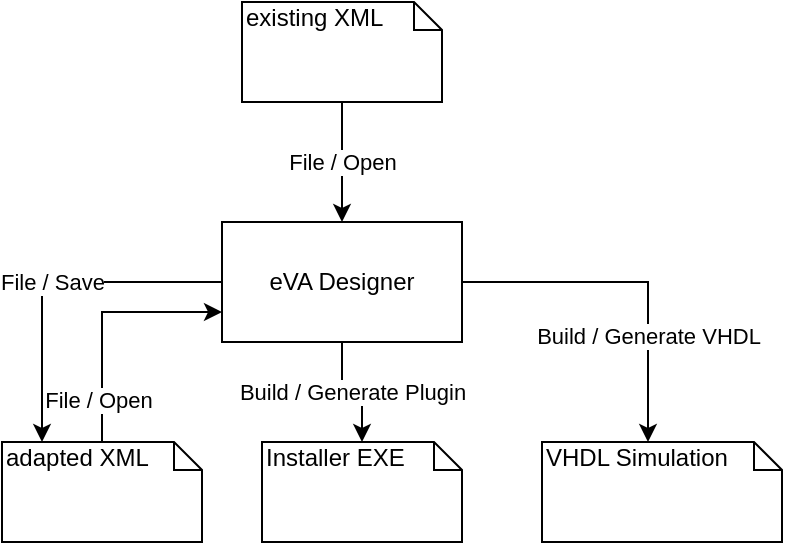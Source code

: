 <mxfile version="13.6.10" type="github">
  <diagram id="-sbmgu2jgz5nmA5034ow" name="Page-1">
    <mxGraphModel dx="1422" dy="794" grid="1" gridSize="10" guides="1" tooltips="1" connect="1" arrows="1" fold="1" page="1" pageScale="1" pageWidth="827" pageHeight="1169" math="0" shadow="0">
      <root>
        <mxCell id="0" />
        <mxCell id="1" parent="0" />
        <mxCell id="MwAuJwv-gQawmCz7Euk0-6" value="File / Save" style="edgeStyle=orthogonalEdgeStyle;rounded=0;orthogonalLoop=1;jettySize=auto;html=1;exitX=0;exitY=0.5;exitDx=0;exitDy=0;" edge="1" parent="1" source="MwAuJwv-gQawmCz7Euk0-1" target="MwAuJwv-gQawmCz7Euk0-5">
          <mxGeometry relative="1" as="geometry">
            <Array as="points">
              <mxPoint x="230" y="350" />
            </Array>
          </mxGeometry>
        </mxCell>
        <mxCell id="MwAuJwv-gQawmCz7Euk0-13" value="Build / Generate Plugin" style="edgeStyle=orthogonalEdgeStyle;rounded=0;orthogonalLoop=1;jettySize=auto;html=1;" edge="1" parent="1" source="MwAuJwv-gQawmCz7Euk0-1" target="MwAuJwv-gQawmCz7Euk0-12">
          <mxGeometry relative="1" as="geometry" />
        </mxCell>
        <mxCell id="MwAuJwv-gQawmCz7Euk0-15" style="edgeStyle=orthogonalEdgeStyle;rounded=0;orthogonalLoop=1;jettySize=auto;html=1;exitX=1;exitY=0.5;exitDx=0;exitDy=0;entryX=0;entryY=0;entryDx=53;entryDy=0;entryPerimeter=0;" edge="1" parent="1" source="MwAuJwv-gQawmCz7Euk0-1" target="MwAuJwv-gQawmCz7Euk0-14">
          <mxGeometry relative="1" as="geometry" />
        </mxCell>
        <mxCell id="MwAuJwv-gQawmCz7Euk0-16" value="Build / Generate VHDL" style="edgeLabel;html=1;align=center;verticalAlign=middle;resizable=0;points=[];" vertex="1" connectable="0" parent="MwAuJwv-gQawmCz7Euk0-15">
          <mxGeometry x="0.171" y="-18" relative="1" as="geometry">
            <mxPoint x="18" y="18" as="offset" />
          </mxGeometry>
        </mxCell>
        <mxCell id="MwAuJwv-gQawmCz7Euk0-1" value="eVA Designer" style="rounded=0;whiteSpace=wrap;html=1;" vertex="1" parent="1">
          <mxGeometry x="320" y="320" width="120" height="60" as="geometry" />
        </mxCell>
        <mxCell id="MwAuJwv-gQawmCz7Euk0-4" value="File / Open" style="edgeStyle=orthogonalEdgeStyle;rounded=0;orthogonalLoop=1;jettySize=auto;html=1;entryX=0.5;entryY=0;entryDx=0;entryDy=0;" edge="1" parent="1" source="MwAuJwv-gQawmCz7Euk0-2" target="MwAuJwv-gQawmCz7Euk0-1">
          <mxGeometry relative="1" as="geometry" />
        </mxCell>
        <mxCell id="MwAuJwv-gQawmCz7Euk0-2" value="existing XML" style="shape=note;whiteSpace=wrap;html=1;size=14;verticalAlign=top;align=left;spacingTop=-6;shadow=0;glass=0;" vertex="1" parent="1">
          <mxGeometry x="330" y="210" width="100" height="50" as="geometry" />
        </mxCell>
        <mxCell id="MwAuJwv-gQawmCz7Euk0-10" style="edgeStyle=orthogonalEdgeStyle;rounded=0;orthogonalLoop=1;jettySize=auto;html=1;exitX=0.5;exitY=0;exitDx=0;exitDy=0;exitPerimeter=0;entryX=0;entryY=0.75;entryDx=0;entryDy=0;" edge="1" parent="1" source="MwAuJwv-gQawmCz7Euk0-5" target="MwAuJwv-gQawmCz7Euk0-1">
          <mxGeometry relative="1" as="geometry">
            <Array as="points">
              <mxPoint x="260" y="365" />
            </Array>
          </mxGeometry>
        </mxCell>
        <mxCell id="MwAuJwv-gQawmCz7Euk0-11" value="File / Open" style="edgeLabel;html=1;align=center;verticalAlign=middle;resizable=0;points=[];" vertex="1" connectable="0" parent="MwAuJwv-gQawmCz7Euk0-10">
          <mxGeometry x="-0.661" y="2" relative="1" as="geometry">
            <mxPoint as="offset" />
          </mxGeometry>
        </mxCell>
        <mxCell id="MwAuJwv-gQawmCz7Euk0-5" value="adapted XML" style="shape=note;whiteSpace=wrap;html=1;size=14;verticalAlign=top;align=left;spacingTop=-6;shadow=0;glass=0;" vertex="1" parent="1">
          <mxGeometry x="210" y="430" width="100" height="50" as="geometry" />
        </mxCell>
        <mxCell id="MwAuJwv-gQawmCz7Euk0-12" value="Installer EXE" style="shape=note;whiteSpace=wrap;html=1;size=14;verticalAlign=top;align=left;spacingTop=-6;shadow=0;glass=0;" vertex="1" parent="1">
          <mxGeometry x="340" y="430" width="100" height="50" as="geometry" />
        </mxCell>
        <mxCell id="MwAuJwv-gQawmCz7Euk0-14" value="VHDL Simulation" style="shape=note;whiteSpace=wrap;html=1;size=14;verticalAlign=top;align=left;spacingTop=-6;shadow=0;glass=0;" vertex="1" parent="1">
          <mxGeometry x="480" y="430" width="120" height="50" as="geometry" />
        </mxCell>
      </root>
    </mxGraphModel>
  </diagram>
</mxfile>
